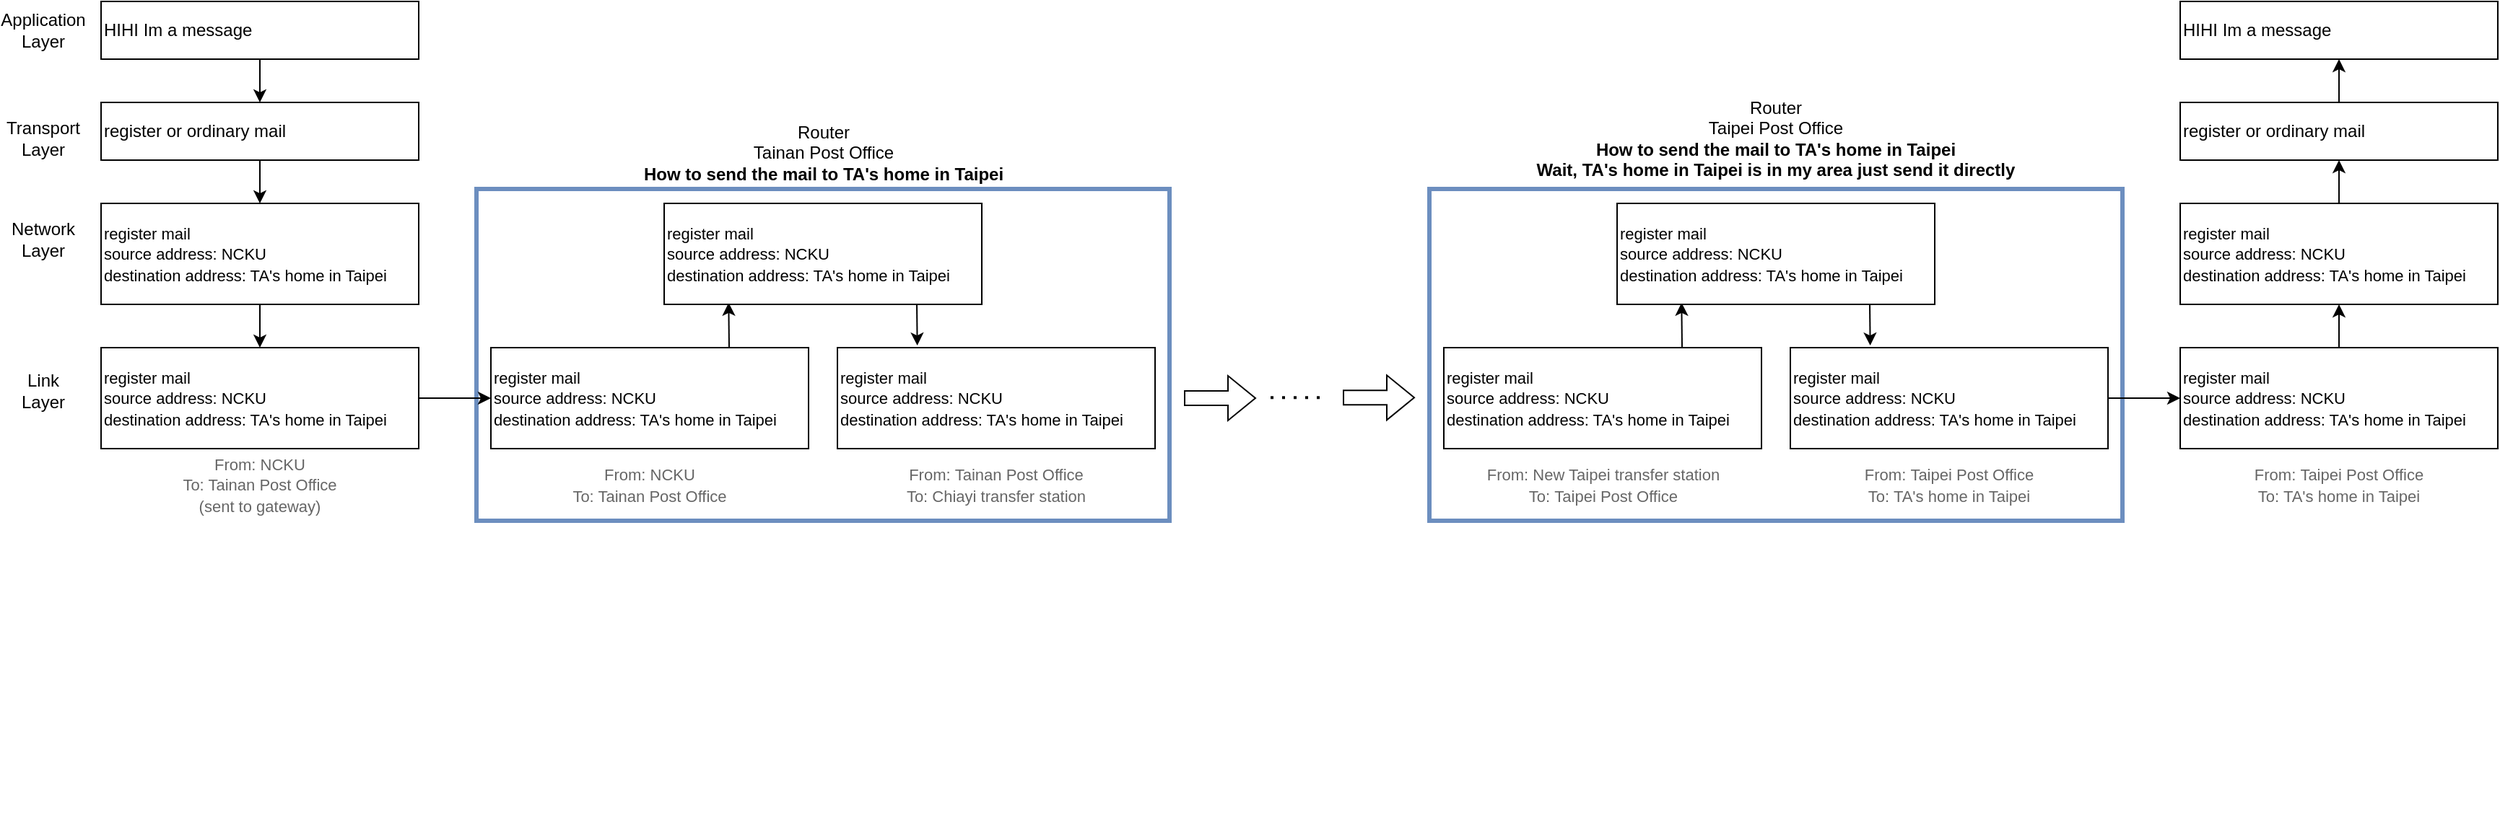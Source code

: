<mxfile version="17.4.0" type="github">
  <diagram id="HT6r6XyvwpQBPIijasMT" name="Page-1">
    <mxGraphModel dx="4261" dy="1533" grid="1" gridSize="10" guides="1" tooltips="1" connect="1" arrows="1" fold="1" page="1" pageScale="1" pageWidth="827" pageHeight="1169" math="0" shadow="0">
      <root>
        <mxCell id="0" />
        <mxCell id="1" parent="0" />
        <mxCell id="lO3RNEd2ny1g0KPbYaqU-1" value="" style="rounded=0;whiteSpace=wrap;html=1;fontSize=11;fillColor=none;strokeColor=#6c8ebf;strokeWidth=3;" vertex="1" parent="1">
          <mxGeometry x="120" y="430" width="480" height="230" as="geometry" />
        </mxCell>
        <mxCell id="lO3RNEd2ny1g0KPbYaqU-2" value="" style="rounded=0;whiteSpace=wrap;html=1;fontSize=11;fillColor=none;strokeColor=#6c8ebf;strokeWidth=3;" vertex="1" parent="1">
          <mxGeometry x="-540" y="430" width="480" height="230" as="geometry" />
        </mxCell>
        <mxCell id="lO3RNEd2ny1g0KPbYaqU-3" style="edgeStyle=orthogonalEdgeStyle;rounded=0;orthogonalLoop=1;jettySize=auto;html=1;exitX=0.5;exitY=1;exitDx=0;exitDy=0;entryX=0.5;entryY=0;entryDx=0;entryDy=0;" edge="1" parent="1" source="lO3RNEd2ny1g0KPbYaqU-4" target="lO3RNEd2ny1g0KPbYaqU-7">
          <mxGeometry relative="1" as="geometry" />
        </mxCell>
        <mxCell id="lO3RNEd2ny1g0KPbYaqU-4" value="HIHI Im a message" style="rounded=0;whiteSpace=wrap;html=1;align=left;" vertex="1" parent="1">
          <mxGeometry x="-800" y="300" width="220" height="40" as="geometry" />
        </mxCell>
        <mxCell id="lO3RNEd2ny1g0KPbYaqU-5" value="Application Layer" style="text;html=1;strokeColor=none;fillColor=none;align=center;verticalAlign=middle;whiteSpace=wrap;rounded=0;" vertex="1" parent="1">
          <mxGeometry x="-870" y="305" width="60" height="30" as="geometry" />
        </mxCell>
        <mxCell id="lO3RNEd2ny1g0KPbYaqU-6" style="edgeStyle=orthogonalEdgeStyle;rounded=0;orthogonalLoop=1;jettySize=auto;html=1;exitX=0.5;exitY=1;exitDx=0;exitDy=0;entryX=0.5;entryY=0;entryDx=0;entryDy=0;" edge="1" parent="1" source="lO3RNEd2ny1g0KPbYaqU-7" target="lO3RNEd2ny1g0KPbYaqU-10">
          <mxGeometry relative="1" as="geometry" />
        </mxCell>
        <mxCell id="lO3RNEd2ny1g0KPbYaqU-7" value="register or ordinary mail" style="rounded=0;whiteSpace=wrap;html=1;align=left;" vertex="1" parent="1">
          <mxGeometry x="-800" y="370" width="220" height="40" as="geometry" />
        </mxCell>
        <mxCell id="lO3RNEd2ny1g0KPbYaqU-8" value="Transport Layer" style="text;html=1;strokeColor=none;fillColor=none;align=center;verticalAlign=middle;whiteSpace=wrap;rounded=0;" vertex="1" parent="1">
          <mxGeometry x="-870" y="380" width="60" height="30" as="geometry" />
        </mxCell>
        <mxCell id="lO3RNEd2ny1g0KPbYaqU-9" style="edgeStyle=orthogonalEdgeStyle;rounded=0;orthogonalLoop=1;jettySize=auto;html=1;exitX=0.5;exitY=1;exitDx=0;exitDy=0;entryX=0.5;entryY=0;entryDx=0;entryDy=0;" edge="1" parent="1" source="lO3RNEd2ny1g0KPbYaqU-10" target="lO3RNEd2ny1g0KPbYaqU-14">
          <mxGeometry relative="1" as="geometry" />
        </mxCell>
        <mxCell id="lO3RNEd2ny1g0KPbYaqU-10" value="&lt;font&gt;&lt;font style=&quot;font-size: 11px&quot;&gt;register mail&lt;br&gt;source address: NCKU&lt;br&gt;destination address: TA&#39;s home in Taipei&lt;br&gt;&lt;/font&gt;&lt;/font&gt;" style="rounded=0;whiteSpace=wrap;html=1;align=left;" vertex="1" parent="1">
          <mxGeometry x="-800" y="440" width="220" height="70" as="geometry" />
        </mxCell>
        <mxCell id="lO3RNEd2ny1g0KPbYaqU-11" value="Network&lt;br&gt;Layer" style="text;html=1;strokeColor=none;fillColor=none;align=center;verticalAlign=middle;whiteSpace=wrap;rounded=0;" vertex="1" parent="1">
          <mxGeometry x="-870" y="450" width="60" height="30" as="geometry" />
        </mxCell>
        <mxCell id="lO3RNEd2ny1g0KPbYaqU-12" value="Link&lt;br&gt;Layer" style="text;html=1;strokeColor=none;fillColor=none;align=center;verticalAlign=middle;whiteSpace=wrap;rounded=0;" vertex="1" parent="1">
          <mxGeometry x="-870" y="555" width="60" height="30" as="geometry" />
        </mxCell>
        <mxCell id="lO3RNEd2ny1g0KPbYaqU-13" style="edgeStyle=orthogonalEdgeStyle;rounded=0;orthogonalLoop=1;jettySize=auto;html=1;entryX=0;entryY=0.5;entryDx=0;entryDy=0;fontSize=11;fontColor=#666666;" edge="1" parent="1" source="lO3RNEd2ny1g0KPbYaqU-14" target="lO3RNEd2ny1g0KPbYaqU-16">
          <mxGeometry relative="1" as="geometry" />
        </mxCell>
        <mxCell id="lO3RNEd2ny1g0KPbYaqU-14" value="&lt;font&gt;&lt;font style=&quot;font-size: 11px&quot;&gt;register mail&lt;br&gt;source address: NCKU&lt;br&gt;destination address: TA&#39;s home in Taipei&lt;br&gt;&lt;/font&gt;&lt;/font&gt;" style="rounded=0;whiteSpace=wrap;html=1;align=left;" vertex="1" parent="1">
          <mxGeometry x="-800" y="540" width="220" height="70" as="geometry" />
        </mxCell>
        <mxCell id="lO3RNEd2ny1g0KPbYaqU-15" style="edgeStyle=orthogonalEdgeStyle;rounded=0;orthogonalLoop=1;jettySize=auto;html=1;exitX=0.75;exitY=0;exitDx=0;exitDy=0;entryX=0.203;entryY=0.984;entryDx=0;entryDy=0;entryPerimeter=0;fontSize=11;fontColor=#666666;" edge="1" parent="1" source="lO3RNEd2ny1g0KPbYaqU-16" target="lO3RNEd2ny1g0KPbYaqU-22">
          <mxGeometry relative="1" as="geometry" />
        </mxCell>
        <mxCell id="lO3RNEd2ny1g0KPbYaqU-16" value="&lt;font&gt;&lt;font style=&quot;font-size: 11px&quot;&gt;register mail&lt;br&gt;source address: NCKU&lt;br&gt;destination address: TA&#39;s home in Taipei&lt;br&gt;&lt;/font&gt;&lt;/font&gt;" style="rounded=0;whiteSpace=wrap;html=1;align=left;" vertex="1" parent="1">
          <mxGeometry x="-530" y="540" width="220" height="70" as="geometry" />
        </mxCell>
        <mxCell id="lO3RNEd2ny1g0KPbYaqU-17" value="&lt;font style=&quot;font-size: 11px&quot; color=&quot;#666666&quot;&gt;From: NCKU&lt;br&gt;To: Tainan Post Office&lt;br style=&quot;font-size: 11px&quot;&gt;(sent to gateway)&lt;br&gt;&lt;/font&gt;" style="text;html=1;strokeColor=none;fillColor=none;align=center;verticalAlign=middle;whiteSpace=wrap;rounded=0;" vertex="1" parent="1">
          <mxGeometry x="-760" y="620" width="140" height="30" as="geometry" />
        </mxCell>
        <mxCell id="lO3RNEd2ny1g0KPbYaqU-18" value="&lt;span style=&quot;color: rgb(102 , 102 , 102) ; font-size: 11px&quot;&gt;From: NCKU&lt;/span&gt;&lt;br style=&quot;color: rgb(102 , 102 , 102) ; font-size: 11px&quot;&gt;&lt;span style=&quot;color: rgb(102 , 102 , 102) ; font-size: 11px&quot;&gt;To: Tainan Post Office&lt;/span&gt;" style="text;html=1;strokeColor=none;fillColor=none;align=center;verticalAlign=middle;whiteSpace=wrap;rounded=0;" vertex="1" parent="1">
          <mxGeometry x="-495" y="620" width="150" height="30" as="geometry" />
        </mxCell>
        <mxCell id="lO3RNEd2ny1g0KPbYaqU-19" value="&lt;font&gt;&lt;font style=&quot;font-size: 11px&quot;&gt;register mail&lt;br&gt;source address: NCKU&lt;br&gt;destination address: TA&#39;s home in Taipei&lt;br&gt;&lt;/font&gt;&lt;/font&gt;" style="rounded=0;whiteSpace=wrap;html=1;align=left;" vertex="1" parent="1">
          <mxGeometry x="-290" y="540" width="220" height="70" as="geometry" />
        </mxCell>
        <mxCell id="lO3RNEd2ny1g0KPbYaqU-20" value="&lt;span style=&quot;color: rgb(102 , 102 , 102) ; font-size: 11px&quot;&gt;From:&amp;nbsp;&lt;/span&gt;&lt;span style=&quot;color: rgb(102 , 102 , 102) ; font-size: 11px&quot;&gt;Tainan Post Office&lt;/span&gt;&lt;br style=&quot;color: rgb(102 , 102 , 102) ; font-size: 11px&quot;&gt;&lt;span style=&quot;color: rgb(102 , 102 , 102) ; font-size: 11px&quot;&gt;To: Chiayi transfer station&lt;/span&gt;" style="text;html=1;strokeColor=none;fillColor=none;align=center;verticalAlign=middle;whiteSpace=wrap;rounded=0;" vertex="1" parent="1">
          <mxGeometry x="-255" y="620" width="150" height="30" as="geometry" />
        </mxCell>
        <mxCell id="lO3RNEd2ny1g0KPbYaqU-21" style="edgeStyle=orthogonalEdgeStyle;rounded=0;orthogonalLoop=1;jettySize=auto;html=1;exitX=0.75;exitY=1;exitDx=0;exitDy=0;entryX=0.206;entryY=-0.021;entryDx=0;entryDy=0;entryPerimeter=0;fontSize=11;fontColor=#666666;" edge="1" parent="1">
          <mxGeometry relative="1" as="geometry">
            <mxPoint x="-235.0" y="510" as="sourcePoint" />
            <mxPoint x="-234.68" y="538.53" as="targetPoint" />
          </mxGeometry>
        </mxCell>
        <mxCell id="lO3RNEd2ny1g0KPbYaqU-22" value="&lt;font&gt;&lt;font style=&quot;font-size: 11px&quot;&gt;register mail&lt;br&gt;source address: NCKU&lt;br&gt;destination address: TA&#39;s home in Taipei&lt;br&gt;&lt;/font&gt;&lt;/font&gt;" style="rounded=0;whiteSpace=wrap;html=1;align=left;" vertex="1" parent="1">
          <mxGeometry x="-410" y="440" width="220" height="70" as="geometry" />
        </mxCell>
        <mxCell id="lO3RNEd2ny1g0KPbYaqU-23" value="&lt;font color=&quot;#000000&quot; style=&quot;font-size: 12px&quot;&gt;Router&lt;br&gt;Tainan Post Office&lt;br&gt;&lt;b&gt;How to send the mail to TA&#39;s home in Taipei&lt;/b&gt;&lt;/font&gt;" style="text;html=1;strokeColor=none;fillColor=none;align=center;verticalAlign=middle;whiteSpace=wrap;rounded=1;fontSize=11;fontColor=#666666;" vertex="1" parent="1">
          <mxGeometry x="-427.5" y="390" width="255" height="30" as="geometry" />
        </mxCell>
        <mxCell id="lO3RNEd2ny1g0KPbYaqU-24" style="edgeStyle=orthogonalEdgeStyle;rounded=0;orthogonalLoop=1;jettySize=auto;html=1;exitX=0.75;exitY=0;exitDx=0;exitDy=0;entryX=0.203;entryY=0.984;entryDx=0;entryDy=0;entryPerimeter=0;fontSize=11;fontColor=#666666;" edge="1" parent="1" source="lO3RNEd2ny1g0KPbYaqU-25" target="lO3RNEd2ny1g0KPbYaqU-31">
          <mxGeometry relative="1" as="geometry" />
        </mxCell>
        <mxCell id="lO3RNEd2ny1g0KPbYaqU-25" value="&lt;font&gt;&lt;font style=&quot;font-size: 11px&quot;&gt;register mail&lt;br&gt;source address: NCKU&lt;br&gt;destination address: TA&#39;s home in Taipei&lt;br&gt;&lt;/font&gt;&lt;/font&gt;" style="rounded=0;whiteSpace=wrap;html=1;align=left;" vertex="1" parent="1">
          <mxGeometry x="130" y="540" width="220" height="70" as="geometry" />
        </mxCell>
        <mxCell id="lO3RNEd2ny1g0KPbYaqU-26" value="&lt;font style=&quot;font-size: 11px&quot; color=&quot;#666666&quot;&gt;From:&amp;nbsp;&lt;/font&gt;&lt;span style=&quot;color: rgb(102 , 102 , 102) ; font-size: 11px&quot;&gt;New Taipei transfer station&lt;/span&gt;&lt;font style=&quot;font-size: 11px&quot; color=&quot;#666666&quot;&gt;&lt;br&gt;To:&amp;nbsp;&lt;/font&gt;&lt;span style=&quot;color: rgb(102 , 102 , 102) ; font-size: 11px&quot;&gt;Taipei Post Office&lt;/span&gt;&lt;font style=&quot;font-size: 11px&quot; color=&quot;#666666&quot;&gt;&lt;br&gt;&lt;/font&gt;" style="text;html=1;strokeColor=none;fillColor=none;align=center;verticalAlign=middle;whiteSpace=wrap;rounded=0;" vertex="1" parent="1">
          <mxGeometry x="147.5" y="620" width="185" height="30" as="geometry" />
        </mxCell>
        <mxCell id="lO3RNEd2ny1g0KPbYaqU-27" style="edgeStyle=orthogonalEdgeStyle;rounded=0;orthogonalLoop=1;jettySize=auto;html=1;entryX=0;entryY=0.5;entryDx=0;entryDy=0;fontSize=12;fontColor=#000000;" edge="1" parent="1" source="lO3RNEd2ny1g0KPbYaqU-28" target="lO3RNEd2ny1g0KPbYaqU-40">
          <mxGeometry relative="1" as="geometry" />
        </mxCell>
        <mxCell id="lO3RNEd2ny1g0KPbYaqU-28" value="&lt;font&gt;&lt;font style=&quot;font-size: 11px&quot;&gt;register mail&lt;br&gt;source address: NCKU&lt;br&gt;destination address: TA&#39;s home in Taipei&lt;br&gt;&lt;/font&gt;&lt;/font&gt;" style="rounded=0;whiteSpace=wrap;html=1;align=left;" vertex="1" parent="1">
          <mxGeometry x="370" y="540" width="220" height="70" as="geometry" />
        </mxCell>
        <mxCell id="lO3RNEd2ny1g0KPbYaqU-29" value="&lt;font color=&quot;#666666&quot; style=&quot;font-size: 11px&quot;&gt;From:&amp;nbsp;&lt;/font&gt;&lt;span style=&quot;color: rgb(102 , 102 , 102) ; font-size: 11px&quot;&gt;Taipei Post Office&lt;/span&gt;&lt;font color=&quot;#666666&quot; style=&quot;font-size: 11px&quot;&gt;&lt;br&gt;To: TA&#39;s home in Taipei&lt;/font&gt;&lt;font style=&quot;font-size: 11px&quot; color=&quot;#666666&quot;&gt;&lt;br&gt;&lt;/font&gt;" style="text;html=1;strokeColor=none;fillColor=none;align=center;verticalAlign=middle;whiteSpace=wrap;rounded=0;" vertex="1" parent="1">
          <mxGeometry x="405" y="620" width="150" height="30" as="geometry" />
        </mxCell>
        <mxCell id="lO3RNEd2ny1g0KPbYaqU-30" style="edgeStyle=orthogonalEdgeStyle;rounded=0;orthogonalLoop=1;jettySize=auto;html=1;exitX=0.75;exitY=1;exitDx=0;exitDy=0;entryX=0.206;entryY=-0.021;entryDx=0;entryDy=0;entryPerimeter=0;fontSize=11;fontColor=#666666;" edge="1" parent="1">
          <mxGeometry relative="1" as="geometry">
            <mxPoint x="425" y="510" as="sourcePoint" />
            <mxPoint x="425.32" y="538.53" as="targetPoint" />
          </mxGeometry>
        </mxCell>
        <mxCell id="lO3RNEd2ny1g0KPbYaqU-31" value="&lt;font&gt;&lt;font style=&quot;font-size: 11px&quot;&gt;register mail&lt;br&gt;source address: NCKU&lt;br&gt;destination address: TA&#39;s home in Taipei&lt;br&gt;&lt;/font&gt;&lt;/font&gt;" style="rounded=0;whiteSpace=wrap;html=1;align=left;" vertex="1" parent="1">
          <mxGeometry x="250" y="440" width="220" height="70" as="geometry" />
        </mxCell>
        <mxCell id="lO3RNEd2ny1g0KPbYaqU-32" value="&lt;span style=&quot;color: rgb(0 , 0 , 0) ; font-size: 12px&quot;&gt;Router&lt;/span&gt;&lt;br style=&quot;color: rgb(0 , 0 , 0) ; font-size: 12px&quot;&gt;&lt;span style=&quot;color: rgb(0 , 0 , 0) ; font-size: 12px&quot;&gt;Taipei Post Office&lt;/span&gt;&lt;br style=&quot;color: rgb(0 , 0 , 0) ; font-size: 12px&quot;&gt;&lt;b style=&quot;color: rgb(0 , 0 , 0) ; font-size: 12px&quot;&gt;How to send the mail to TA&#39;s home in Taipei&lt;br&gt;&lt;/b&gt;&lt;font color=&quot;#000000&quot; style=&quot;font-size: 12px&quot;&gt;&lt;b&gt;Wait, TA&#39;s home in Taipei is in my area just send it directly&lt;/b&gt;&lt;br&gt;&lt;/font&gt;" style="text;html=1;strokeColor=none;fillColor=none;align=center;verticalAlign=middle;whiteSpace=wrap;rounded=1;fontSize=11;fontColor=#666666;" vertex="1" parent="1">
          <mxGeometry x="95" y="380" width="530" height="30" as="geometry" />
        </mxCell>
        <mxCell id="lO3RNEd2ny1g0KPbYaqU-33" style="edgeStyle=orthogonalEdgeStyle;rounded=0;orthogonalLoop=1;jettySize=auto;html=1;exitX=0.5;exitY=1;exitDx=0;exitDy=0;fontSize=12;fontColor=#000000;" edge="1" parent="1">
          <mxGeometry relative="1" as="geometry">
            <mxPoint x="360" y="410" as="sourcePoint" />
            <mxPoint x="360" y="410" as="targetPoint" />
          </mxGeometry>
        </mxCell>
        <mxCell id="lO3RNEd2ny1g0KPbYaqU-34" value="HIHI Im a message" style="rounded=0;whiteSpace=wrap;html=1;align=left;" vertex="1" parent="1">
          <mxGeometry x="640" y="300" width="220" height="40" as="geometry" />
        </mxCell>
        <mxCell id="lO3RNEd2ny1g0KPbYaqU-35" style="edgeStyle=orthogonalEdgeStyle;rounded=0;orthogonalLoop=1;jettySize=auto;html=1;fontSize=12;fontColor=#000000;" edge="1" parent="1" source="lO3RNEd2ny1g0KPbYaqU-36" target="lO3RNEd2ny1g0KPbYaqU-34">
          <mxGeometry relative="1" as="geometry" />
        </mxCell>
        <mxCell id="lO3RNEd2ny1g0KPbYaqU-36" value="register or ordinary mail" style="rounded=0;whiteSpace=wrap;html=1;align=left;" vertex="1" parent="1">
          <mxGeometry x="640" y="370" width="220" height="40" as="geometry" />
        </mxCell>
        <mxCell id="lO3RNEd2ny1g0KPbYaqU-37" style="edgeStyle=orthogonalEdgeStyle;rounded=0;orthogonalLoop=1;jettySize=auto;html=1;fontSize=12;fontColor=#000000;" edge="1" parent="1" source="lO3RNEd2ny1g0KPbYaqU-38" target="lO3RNEd2ny1g0KPbYaqU-36">
          <mxGeometry relative="1" as="geometry" />
        </mxCell>
        <mxCell id="lO3RNEd2ny1g0KPbYaqU-38" value="&lt;font&gt;&lt;font style=&quot;font-size: 11px&quot;&gt;register mail&lt;br&gt;source address: NCKU&lt;br&gt;destination address: TA&#39;s home in Taipei&lt;br&gt;&lt;/font&gt;&lt;/font&gt;" style="rounded=0;whiteSpace=wrap;html=1;align=left;" vertex="1" parent="1">
          <mxGeometry x="640" y="440" width="220" height="70" as="geometry" />
        </mxCell>
        <mxCell id="lO3RNEd2ny1g0KPbYaqU-39" style="edgeStyle=orthogonalEdgeStyle;rounded=0;orthogonalLoop=1;jettySize=auto;html=1;entryX=0.5;entryY=1;entryDx=0;entryDy=0;fontSize=12;fontColor=#000000;" edge="1" parent="1" source="lO3RNEd2ny1g0KPbYaqU-40" target="lO3RNEd2ny1g0KPbYaqU-38">
          <mxGeometry relative="1" as="geometry" />
        </mxCell>
        <mxCell id="lO3RNEd2ny1g0KPbYaqU-40" value="&lt;font&gt;&lt;font style=&quot;font-size: 11px&quot;&gt;register mail&lt;br&gt;source address: NCKU&lt;br&gt;destination address: TA&#39;s home in Taipei&lt;br&gt;&lt;/font&gt;&lt;/font&gt;" style="rounded=0;whiteSpace=wrap;html=1;align=left;" vertex="1" parent="1">
          <mxGeometry x="640" y="540" width="220" height="70" as="geometry" />
        </mxCell>
        <mxCell id="lO3RNEd2ny1g0KPbYaqU-42" value="" style="endArrow=none;dashed=1;html=1;dashPattern=1 3;strokeWidth=2;rounded=0;fontSize=12;fontColor=#000000;" edge="1" parent="1">
          <mxGeometry width="50" height="50" relative="1" as="geometry">
            <mxPoint x="10" y="574.67" as="sourcePoint" />
            <mxPoint x="50" y="574.67" as="targetPoint" />
          </mxGeometry>
        </mxCell>
        <mxCell id="lO3RNEd2ny1g0KPbYaqU-43" value="" style="shape=flexArrow;endArrow=classic;html=1;rounded=0;fontSize=12;fontColor=#000000;" edge="1" parent="1">
          <mxGeometry width="50" height="50" relative="1" as="geometry">
            <mxPoint x="-50" y="575" as="sourcePoint" />
            <mxPoint y="575" as="targetPoint" />
          </mxGeometry>
        </mxCell>
        <mxCell id="lO3RNEd2ny1g0KPbYaqU-44" value="" style="shape=flexArrow;endArrow=classic;html=1;rounded=0;fontSize=12;fontColor=#000000;" edge="1" parent="1">
          <mxGeometry width="50" height="50" relative="1" as="geometry">
            <mxPoint x="60" y="574.67" as="sourcePoint" />
            <mxPoint x="110" y="574.67" as="targetPoint" />
          </mxGeometry>
        </mxCell>
        <mxCell id="lO3RNEd2ny1g0KPbYaqU-48" value="" style="shape=image;verticalLabelPosition=bottom;labelBackgroundColor=default;verticalAlign=top;aspect=fixed;imageAspect=0;image=https://i.imgur.com/GE6F5y4.png;" vertex="1" parent="1">
          <mxGeometry x="-150" y="730" width="520" height="142" as="geometry" />
        </mxCell>
        <mxCell id="lO3RNEd2ny1g0KPbYaqU-49" value="&lt;font color=&quot;#666666&quot; style=&quot;font-size: 11px&quot;&gt;From:&amp;nbsp;&lt;/font&gt;&lt;span style=&quot;color: rgb(102 , 102 , 102) ; font-size: 11px&quot;&gt;Taipei Post Office&lt;/span&gt;&lt;font color=&quot;#666666&quot; style=&quot;font-size: 11px&quot;&gt;&lt;br&gt;To: TA&#39;s home in Taipei&lt;/font&gt;&lt;font style=&quot;font-size: 11px&quot; color=&quot;#666666&quot;&gt;&lt;br&gt;&lt;/font&gt;" style="text;html=1;strokeColor=none;fillColor=none;align=center;verticalAlign=middle;whiteSpace=wrap;rounded=0;" vertex="1" parent="1">
          <mxGeometry x="675" y="620" width="150" height="30" as="geometry" />
        </mxCell>
      </root>
    </mxGraphModel>
  </diagram>
</mxfile>
